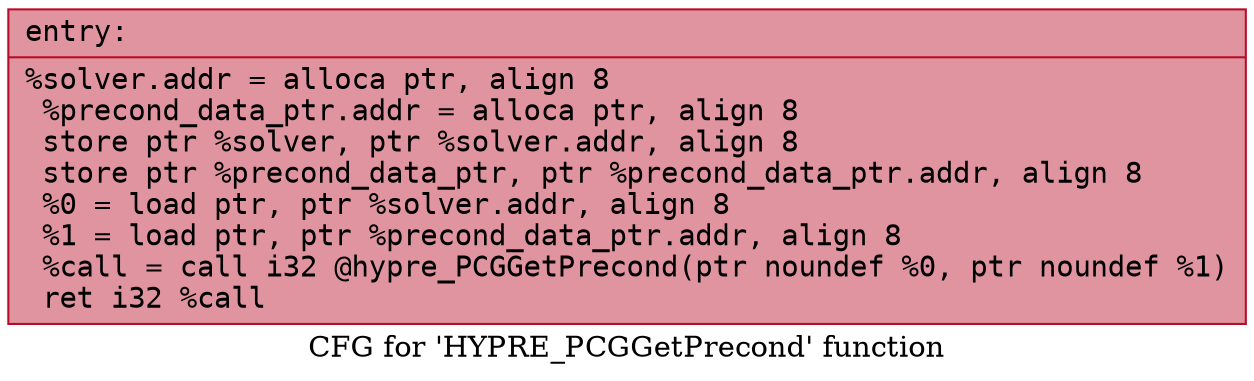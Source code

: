 digraph "CFG for 'HYPRE_PCGGetPrecond' function" {
	label="CFG for 'HYPRE_PCGGetPrecond' function";

	Node0x556d45bd02f0 [shape=record,color="#b70d28ff", style=filled, fillcolor="#b70d2870" fontname="Courier",label="{entry:\l|  %solver.addr = alloca ptr, align 8\l  %precond_data_ptr.addr = alloca ptr, align 8\l  store ptr %solver, ptr %solver.addr, align 8\l  store ptr %precond_data_ptr, ptr %precond_data_ptr.addr, align 8\l  %0 = load ptr, ptr %solver.addr, align 8\l  %1 = load ptr, ptr %precond_data_ptr.addr, align 8\l  %call = call i32 @hypre_PCGGetPrecond(ptr noundef %0, ptr noundef %1)\l  ret i32 %call\l}"];
}
